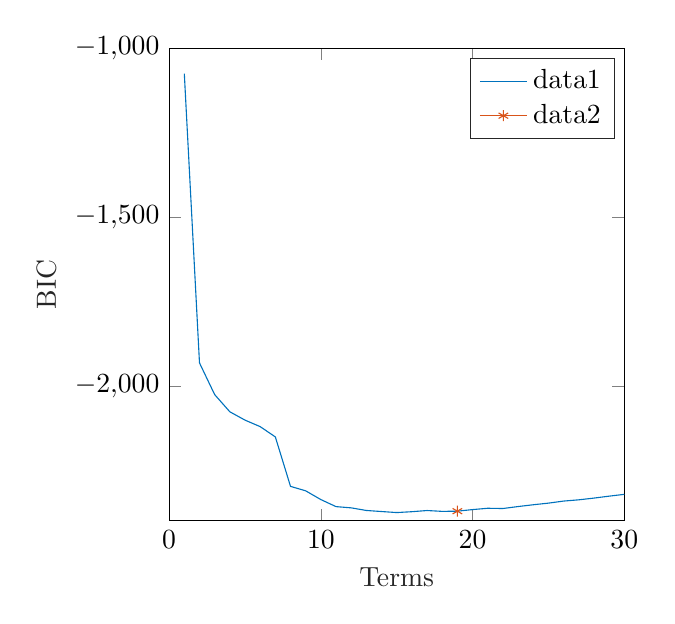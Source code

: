 % This file was created by matlab2tikz.
%
\definecolor{mycolor1}{rgb}{0.0,0.447,0.741}%
\definecolor{mycolor2}{rgb}{0.85,0.325,0.098}%
%
\begin{tikzpicture}

\begin{axis}[%
width=5.78cm,
height=6cm,
at={(0cm,0cm)},
scale only axis,
xmin=0,
xmax=30,
xlabel style={font=\color{white!15!black}},
xlabel={Terms},
ymin=-2400,
ymax=-1000,
ylabel style={font=\color{white!15!black}},
ylabel={BIC},
axis background/.style={fill=white},
legend style={legend cell align=left, align=left, draw=white!15!black}
]
\addplot [color=mycolor1]
  table[row sep=crcr]{%
1	-1074.556\\
2	-1931.7\\
3	-2025.566\\
4	-2076.552\\
5	-2101.21\\
6	-2120.48\\
7	-2151.005\\
8	-2297.574\\
9	-2310.742\\
10	-2336.688\\
11	-2357.57\\
12	-2361.223\\
13	-2368.978\\
14	-2372.108\\
15	-2375.174\\
16	-2372.622\\
17	-2369.119\\
18	-2371.652\\
19	-2371.051\\
20	-2366.359\\
21	-2362.424\\
22	-2363.187\\
23	-2357.36\\
24	-2352.022\\
25	-2347.229\\
26	-2341.133\\
27	-2337.43\\
28	-2332.275\\
29	-2326.55\\
30	-2321.193\\
};
\addlegendentry{data1}

\addplot [color=mycolor2, draw=none, mark=asterisk, mark options={solid, mycolor2}]
  table[row sep=crcr]{%
19	-2371.051\\
};
\addlegendentry{data2}

\end{axis}
\end{tikzpicture}%